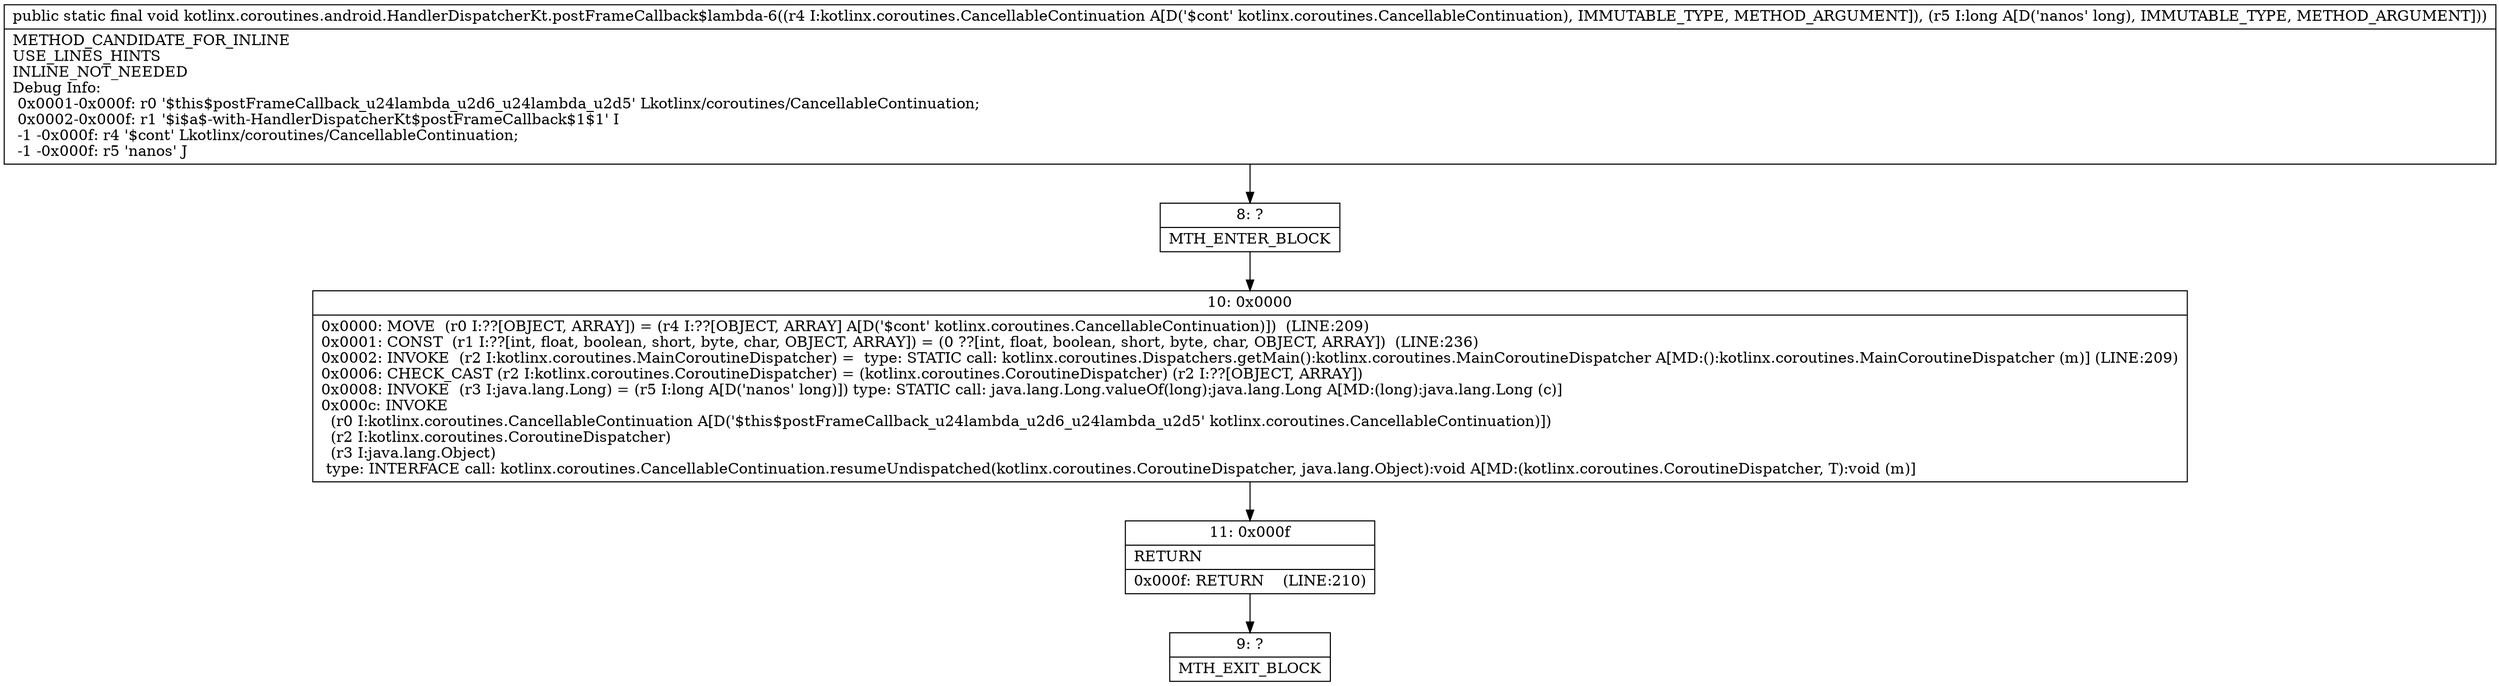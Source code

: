 digraph "CFG forkotlinx.coroutines.android.HandlerDispatcherKt.postFrameCallback$lambda\-6(Lkotlinx\/coroutines\/CancellableContinuation;J)V" {
Node_8 [shape=record,label="{8\:\ ?|MTH_ENTER_BLOCK\l}"];
Node_10 [shape=record,label="{10\:\ 0x0000|0x0000: MOVE  (r0 I:??[OBJECT, ARRAY]) = (r4 I:??[OBJECT, ARRAY] A[D('$cont' kotlinx.coroutines.CancellableContinuation)])  (LINE:209)\l0x0001: CONST  (r1 I:??[int, float, boolean, short, byte, char, OBJECT, ARRAY]) = (0 ??[int, float, boolean, short, byte, char, OBJECT, ARRAY])  (LINE:236)\l0x0002: INVOKE  (r2 I:kotlinx.coroutines.MainCoroutineDispatcher) =  type: STATIC call: kotlinx.coroutines.Dispatchers.getMain():kotlinx.coroutines.MainCoroutineDispatcher A[MD:():kotlinx.coroutines.MainCoroutineDispatcher (m)] (LINE:209)\l0x0006: CHECK_CAST (r2 I:kotlinx.coroutines.CoroutineDispatcher) = (kotlinx.coroutines.CoroutineDispatcher) (r2 I:??[OBJECT, ARRAY]) \l0x0008: INVOKE  (r3 I:java.lang.Long) = (r5 I:long A[D('nanos' long)]) type: STATIC call: java.lang.Long.valueOf(long):java.lang.Long A[MD:(long):java.lang.Long (c)]\l0x000c: INVOKE  \l  (r0 I:kotlinx.coroutines.CancellableContinuation A[D('$this$postFrameCallback_u24lambda_u2d6_u24lambda_u2d5' kotlinx.coroutines.CancellableContinuation)])\l  (r2 I:kotlinx.coroutines.CoroutineDispatcher)\l  (r3 I:java.lang.Object)\l type: INTERFACE call: kotlinx.coroutines.CancellableContinuation.resumeUndispatched(kotlinx.coroutines.CoroutineDispatcher, java.lang.Object):void A[MD:(kotlinx.coroutines.CoroutineDispatcher, T):void (m)]\l}"];
Node_11 [shape=record,label="{11\:\ 0x000f|RETURN\l|0x000f: RETURN    (LINE:210)\l}"];
Node_9 [shape=record,label="{9\:\ ?|MTH_EXIT_BLOCK\l}"];
MethodNode[shape=record,label="{public static final void kotlinx.coroutines.android.HandlerDispatcherKt.postFrameCallback$lambda\-6((r4 I:kotlinx.coroutines.CancellableContinuation A[D('$cont' kotlinx.coroutines.CancellableContinuation), IMMUTABLE_TYPE, METHOD_ARGUMENT]), (r5 I:long A[D('nanos' long), IMMUTABLE_TYPE, METHOD_ARGUMENT]))  | METHOD_CANDIDATE_FOR_INLINE\lUSE_LINES_HINTS\lINLINE_NOT_NEEDED\lDebug Info:\l  0x0001\-0x000f: r0 '$this$postFrameCallback_u24lambda_u2d6_u24lambda_u2d5' Lkotlinx\/coroutines\/CancellableContinuation;\l  0x0002\-0x000f: r1 '$i$a$\-with\-HandlerDispatcherKt$postFrameCallback$1$1' I\l  \-1 \-0x000f: r4 '$cont' Lkotlinx\/coroutines\/CancellableContinuation;\l  \-1 \-0x000f: r5 'nanos' J\l}"];
MethodNode -> Node_8;Node_8 -> Node_10;
Node_10 -> Node_11;
Node_11 -> Node_9;
}

